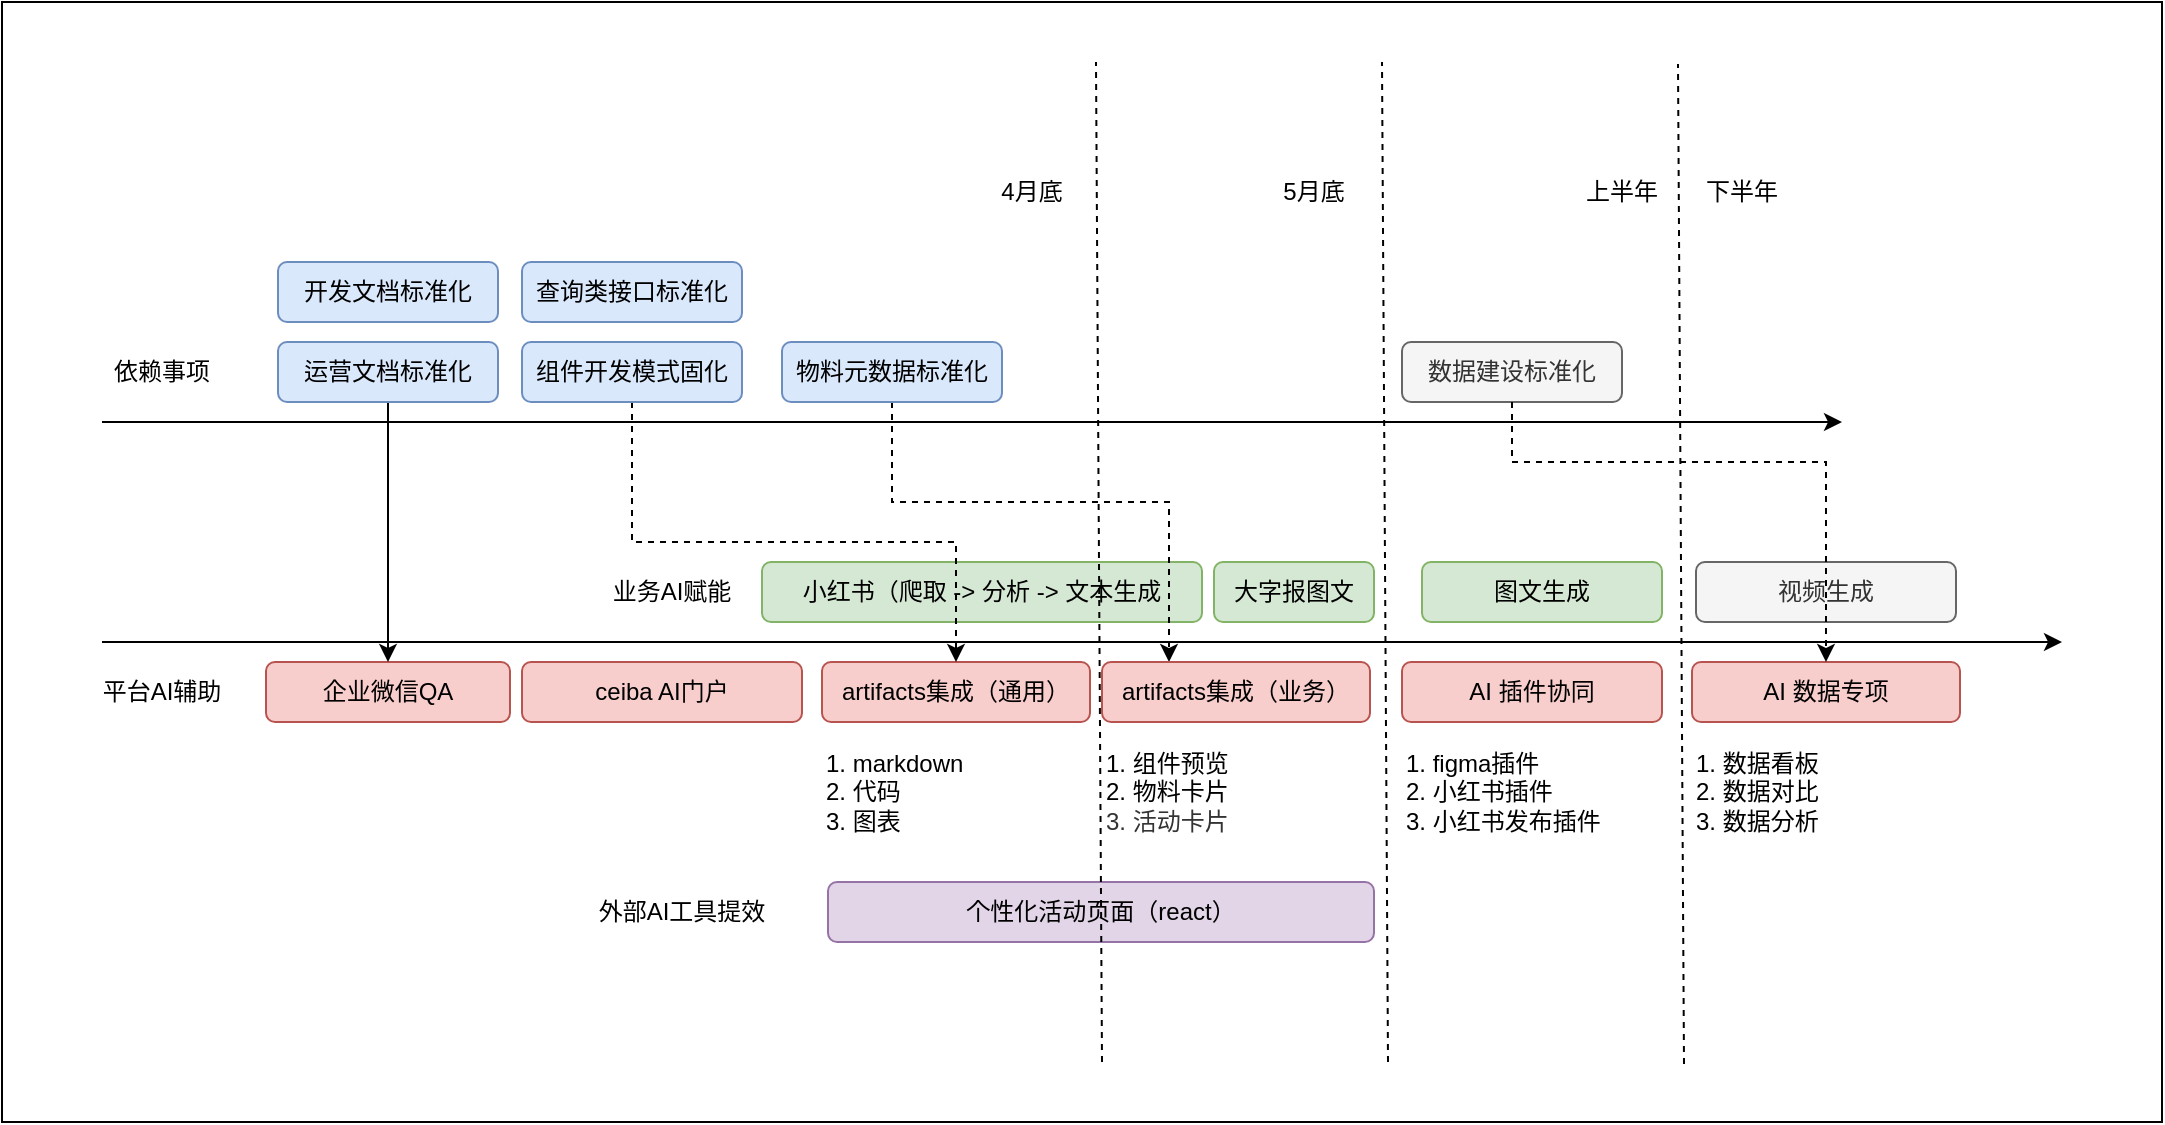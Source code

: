 <mxfile version="26.1.1">
  <diagram name="第 1 页" id="3pNBY4O2HRS1JANwXFuV">
    <mxGraphModel dx="2069" dy="785" grid="1" gridSize="10" guides="1" tooltips="1" connect="1" arrows="1" fold="1" page="1" pageScale="1" pageWidth="827" pageHeight="1169" math="0" shadow="0">
      <root>
        <mxCell id="0" />
        <mxCell id="1" parent="0" />
        <mxCell id="7bwTMH5lr8hEjl6o-w8Y-50" value="" style="rounded=0;whiteSpace=wrap;html=1;" vertex="1" parent="1">
          <mxGeometry x="-20" y="100" width="1080" height="560" as="geometry" />
        </mxCell>
        <mxCell id="7bwTMH5lr8hEjl6o-w8Y-1" value="企业微信QA" style="rounded=1;whiteSpace=wrap;html=1;fillColor=#f8cecc;strokeColor=#b85450;" vertex="1" parent="1">
          <mxGeometry x="112" y="430" width="122" height="30" as="geometry" />
        </mxCell>
        <mxCell id="7bwTMH5lr8hEjl6o-w8Y-3" value="" style="endArrow=classic;html=1;rounded=0;" edge="1" parent="1">
          <mxGeometry width="50" height="50" relative="1" as="geometry">
            <mxPoint x="30" y="310" as="sourcePoint" />
            <mxPoint x="900" y="310" as="targetPoint" />
          </mxGeometry>
        </mxCell>
        <mxCell id="7bwTMH5lr8hEjl6o-w8Y-4" value="" style="endArrow=classic;html=1;rounded=0;" edge="1" parent="1">
          <mxGeometry width="50" height="50" relative="1" as="geometry">
            <mxPoint x="30" y="420" as="sourcePoint" />
            <mxPoint x="1010" y="420" as="targetPoint" />
          </mxGeometry>
        </mxCell>
        <mxCell id="7bwTMH5lr8hEjl6o-w8Y-5" value="ceiba AI门户" style="rounded=1;whiteSpace=wrap;html=1;fillColor=#f8cecc;strokeColor=#b85450;" vertex="1" parent="1">
          <mxGeometry x="240" y="430" width="140" height="30" as="geometry" />
        </mxCell>
        <mxCell id="7bwTMH5lr8hEjl6o-w8Y-6" value="小红书（爬取 -&amp;gt; 分析 -&amp;gt; 文本生成" style="rounded=1;whiteSpace=wrap;html=1;fillColor=#d5e8d4;strokeColor=#82b366;" vertex="1" parent="1">
          <mxGeometry x="360" y="380" width="220" height="30" as="geometry" />
        </mxCell>
        <mxCell id="7bwTMH5lr8hEjl6o-w8Y-7" value="AI 插件协同" style="rounded=1;whiteSpace=wrap;html=1;fillColor=#f8cecc;strokeColor=#b85450;" vertex="1" parent="1">
          <mxGeometry x="680" y="430" width="130" height="30" as="geometry" />
        </mxCell>
        <mxCell id="7bwTMH5lr8hEjl6o-w8Y-11" value="artifacts集成（通用）" style="rounded=1;whiteSpace=wrap;html=1;fillColor=#f8cecc;strokeColor=#b85450;" vertex="1" parent="1">
          <mxGeometry x="390" y="430" width="134" height="30" as="geometry" />
        </mxCell>
        <mxCell id="7bwTMH5lr8hEjl6o-w8Y-25" style="edgeStyle=orthogonalEdgeStyle;rounded=0;orthogonalLoop=1;jettySize=auto;html=1;exitX=0.5;exitY=1;exitDx=0;exitDy=0;" edge="1" parent="1" source="7bwTMH5lr8hEjl6o-w8Y-14" target="7bwTMH5lr8hEjl6o-w8Y-1">
          <mxGeometry relative="1" as="geometry" />
        </mxCell>
        <mxCell id="7bwTMH5lr8hEjl6o-w8Y-14" value="运营文档标准化" style="rounded=1;whiteSpace=wrap;html=1;fillColor=#dae8fc;strokeColor=#6c8ebf;" vertex="1" parent="1">
          <mxGeometry x="118" y="270" width="110" height="30" as="geometry" />
        </mxCell>
        <mxCell id="7bwTMH5lr8hEjl6o-w8Y-23" style="edgeStyle=orthogonalEdgeStyle;rounded=0;orthogonalLoop=1;jettySize=auto;html=1;exitX=0.5;exitY=1;exitDx=0;exitDy=0;entryX=0.5;entryY=0;entryDx=0;entryDy=0;dashed=1;" edge="1" parent="1" source="7bwTMH5lr8hEjl6o-w8Y-15" target="7bwTMH5lr8hEjl6o-w8Y-11">
          <mxGeometry relative="1" as="geometry">
            <Array as="points">
              <mxPoint x="295" y="370" />
              <mxPoint x="457" y="370" />
            </Array>
          </mxGeometry>
        </mxCell>
        <mxCell id="7bwTMH5lr8hEjl6o-w8Y-15" value="组件开发模式固化" style="rounded=1;whiteSpace=wrap;html=1;fillColor=#dae8fc;strokeColor=#6c8ebf;" vertex="1" parent="1">
          <mxGeometry x="240" y="270" width="110" height="30" as="geometry" />
        </mxCell>
        <mxCell id="7bwTMH5lr8hEjl6o-w8Y-38" style="edgeStyle=orthogonalEdgeStyle;rounded=0;orthogonalLoop=1;jettySize=auto;html=1;exitX=0.5;exitY=1;exitDx=0;exitDy=0;entryX=0.25;entryY=0;entryDx=0;entryDy=0;dashed=1;" edge="1" parent="1" source="7bwTMH5lr8hEjl6o-w8Y-18" target="7bwTMH5lr8hEjl6o-w8Y-29">
          <mxGeometry relative="1" as="geometry">
            <Array as="points">
              <mxPoint x="425" y="350" />
              <mxPoint x="564" y="350" />
            </Array>
          </mxGeometry>
        </mxCell>
        <mxCell id="7bwTMH5lr8hEjl6o-w8Y-18" value="物料元数据标准化" style="rounded=1;whiteSpace=wrap;html=1;fillColor=#dae8fc;strokeColor=#6c8ebf;" vertex="1" parent="1">
          <mxGeometry x="370" y="270" width="110" height="30" as="geometry" />
        </mxCell>
        <mxCell id="7bwTMH5lr8hEjl6o-w8Y-19" value="数据建设标准化" style="rounded=1;whiteSpace=wrap;html=1;fillColor=#f5f5f5;fontColor=#333333;strokeColor=#666666;" vertex="1" parent="1">
          <mxGeometry x="680" y="270" width="110" height="30" as="geometry" />
        </mxCell>
        <mxCell id="7bwTMH5lr8hEjl6o-w8Y-21" value="开发文档标准化" style="rounded=1;whiteSpace=wrap;html=1;fillColor=#dae8fc;strokeColor=#6c8ebf;" vertex="1" parent="1">
          <mxGeometry x="118" y="230" width="110" height="30" as="geometry" />
        </mxCell>
        <mxCell id="7bwTMH5lr8hEjl6o-w8Y-26" value="视频生成" style="rounded=1;whiteSpace=wrap;html=1;fillColor=#f5f5f5;fontColor=#333333;strokeColor=#666666;" vertex="1" parent="1">
          <mxGeometry x="827" y="380" width="130" height="30" as="geometry" />
        </mxCell>
        <mxCell id="7bwTMH5lr8hEjl6o-w8Y-28" value="大字报图文" style="rounded=1;whiteSpace=wrap;html=1;fillColor=#d5e8d4;strokeColor=#82b366;" vertex="1" parent="1">
          <mxGeometry x="586" y="380" width="80" height="30" as="geometry" />
        </mxCell>
        <mxCell id="7bwTMH5lr8hEjl6o-w8Y-29" value="artifacts集成（业务）" style="rounded=1;whiteSpace=wrap;html=1;fillColor=#f8cecc;strokeColor=#b85450;" vertex="1" parent="1">
          <mxGeometry x="530" y="430" width="134" height="30" as="geometry" />
        </mxCell>
        <mxCell id="7bwTMH5lr8hEjl6o-w8Y-33" value="1. 组件预览&lt;div&gt;2. 物料卡片&lt;/div&gt;&lt;div&gt;&lt;font style=&quot;color: rgb(51, 51, 51);&quot;&gt;3. 活动卡片&lt;/font&gt;&lt;/div&gt;" style="text;html=1;align=left;verticalAlign=middle;whiteSpace=wrap;rounded=0;" vertex="1" parent="1">
          <mxGeometry x="530" y="460" width="110" height="70" as="geometry" />
        </mxCell>
        <mxCell id="7bwTMH5lr8hEjl6o-w8Y-34" value="1. markdown&lt;div&gt;2. 代码&lt;/div&gt;&lt;div&gt;&lt;span style=&quot;background-color: transparent; color: light-dark(rgb(0, 0, 0), rgb(255, 255, 255));&quot;&gt;3. 图表&lt;/span&gt;&lt;/div&gt;" style="text;html=1;align=left;verticalAlign=middle;whiteSpace=wrap;rounded=0;" vertex="1" parent="1">
          <mxGeometry x="390" y="460" width="110" height="70" as="geometry" />
        </mxCell>
        <mxCell id="7bwTMH5lr8hEjl6o-w8Y-35" value="1. figma插件&lt;div&gt;2. 小红书插件&lt;/div&gt;&lt;div&gt;&lt;span style=&quot;background-color: transparent; color: light-dark(rgb(0, 0, 0), rgb(255, 255, 255));&quot;&gt;3. 小红书发布插件&lt;/span&gt;&lt;/div&gt;" style="text;html=1;align=left;verticalAlign=middle;whiteSpace=wrap;rounded=0;" vertex="1" parent="1">
          <mxGeometry x="680" y="460" width="110" height="70" as="geometry" />
        </mxCell>
        <mxCell id="7bwTMH5lr8hEjl6o-w8Y-36" value="图文生成" style="rounded=1;whiteSpace=wrap;html=1;fillColor=#d5e8d4;strokeColor=#82b366;" vertex="1" parent="1">
          <mxGeometry x="690" y="380" width="120" height="30" as="geometry" />
        </mxCell>
        <mxCell id="7bwTMH5lr8hEjl6o-w8Y-39" value="依赖事项" style="text;html=1;align=center;verticalAlign=middle;whiteSpace=wrap;rounded=0;" vertex="1" parent="1">
          <mxGeometry x="30" y="270" width="60" height="30" as="geometry" />
        </mxCell>
        <mxCell id="7bwTMH5lr8hEjl6o-w8Y-40" value="平台AI辅助" style="text;html=1;align=center;verticalAlign=middle;whiteSpace=wrap;rounded=0;" vertex="1" parent="1">
          <mxGeometry x="20" y="430" width="80" height="30" as="geometry" />
        </mxCell>
        <mxCell id="7bwTMH5lr8hEjl6o-w8Y-42" value="查询类接口标准化" style="rounded=1;whiteSpace=wrap;html=1;fillColor=#dae8fc;strokeColor=#6c8ebf;" vertex="1" parent="1">
          <mxGeometry x="240" y="230" width="110" height="30" as="geometry" />
        </mxCell>
        <mxCell id="7bwTMH5lr8hEjl6o-w8Y-44" value="业务AI赋能" style="text;html=1;align=center;verticalAlign=middle;whiteSpace=wrap;rounded=0;" vertex="1" parent="1">
          <mxGeometry x="280" y="380" width="70" height="30" as="geometry" />
        </mxCell>
        <mxCell id="7bwTMH5lr8hEjl6o-w8Y-46" value="外部AI工具提效" style="text;html=1;align=center;verticalAlign=middle;whiteSpace=wrap;rounded=0;" vertex="1" parent="1">
          <mxGeometry x="265" y="540" width="110" height="30" as="geometry" />
        </mxCell>
        <mxCell id="7bwTMH5lr8hEjl6o-w8Y-47" value="个性化活动页面（react）" style="rounded=1;whiteSpace=wrap;html=1;fillColor=#e1d5e7;strokeColor=#9673a6;" vertex="1" parent="1">
          <mxGeometry x="393" y="540" width="273" height="30" as="geometry" />
        </mxCell>
        <mxCell id="7bwTMH5lr8hEjl6o-w8Y-52" value="" style="endArrow=none;dashed=1;html=1;rounded=0;" edge="1" parent="1">
          <mxGeometry width="50" height="50" relative="1" as="geometry">
            <mxPoint x="821" y="631" as="sourcePoint" />
            <mxPoint x="818" y="131" as="targetPoint" />
          </mxGeometry>
        </mxCell>
        <mxCell id="7bwTMH5lr8hEjl6o-w8Y-54" value="AI 数据专项" style="rounded=1;whiteSpace=wrap;html=1;fillColor=#f8cecc;strokeColor=#b85450;" vertex="1" parent="1">
          <mxGeometry x="825" y="430" width="134" height="30" as="geometry" />
        </mxCell>
        <mxCell id="7bwTMH5lr8hEjl6o-w8Y-55" value="1. 数据看板&lt;div&gt;2. 数据对比&lt;/div&gt;&lt;div&gt;&lt;span style=&quot;background-color: transparent; color: light-dark(rgb(0, 0, 0), rgb(255, 255, 255));&quot;&gt;3. 数据分析&lt;/span&gt;&lt;/div&gt;" style="text;html=1;align=left;verticalAlign=middle;whiteSpace=wrap;rounded=0;" vertex="1" parent="1">
          <mxGeometry x="825" y="460" width="110" height="70" as="geometry" />
        </mxCell>
        <mxCell id="7bwTMH5lr8hEjl6o-w8Y-56" value="上半年" style="text;html=1;align=center;verticalAlign=middle;whiteSpace=wrap;rounded=0;" vertex="1" parent="1">
          <mxGeometry x="760" y="180" width="60" height="30" as="geometry" />
        </mxCell>
        <mxCell id="7bwTMH5lr8hEjl6o-w8Y-57" value="下半年" style="text;html=1;align=center;verticalAlign=middle;whiteSpace=wrap;rounded=0;" vertex="1" parent="1">
          <mxGeometry x="820" y="180" width="60" height="30" as="geometry" />
        </mxCell>
        <mxCell id="7bwTMH5lr8hEjl6o-w8Y-37" style="edgeStyle=orthogonalEdgeStyle;rounded=0;orthogonalLoop=1;jettySize=auto;html=1;exitX=0.5;exitY=1;exitDx=0;exitDy=0;entryX=0.5;entryY=0;entryDx=0;entryDy=0;dashed=1;" edge="1" parent="1" source="7bwTMH5lr8hEjl6o-w8Y-19" target="7bwTMH5lr8hEjl6o-w8Y-54">
          <mxGeometry relative="1" as="geometry">
            <Array as="points">
              <mxPoint x="735" y="330" />
              <mxPoint x="892" y="330" />
            </Array>
          </mxGeometry>
        </mxCell>
        <mxCell id="7bwTMH5lr8hEjl6o-w8Y-58" value="" style="endArrow=none;dashed=1;html=1;rounded=0;" edge="1" parent="1">
          <mxGeometry width="50" height="50" relative="1" as="geometry">
            <mxPoint x="530" y="630" as="sourcePoint" />
            <mxPoint x="527" y="130" as="targetPoint" />
          </mxGeometry>
        </mxCell>
        <mxCell id="7bwTMH5lr8hEjl6o-w8Y-59" value="4月底" style="text;html=1;align=center;verticalAlign=middle;whiteSpace=wrap;rounded=0;" vertex="1" parent="1">
          <mxGeometry x="465" y="180" width="60" height="30" as="geometry" />
        </mxCell>
        <mxCell id="7bwTMH5lr8hEjl6o-w8Y-60" value="" style="endArrow=none;dashed=1;html=1;rounded=0;" edge="1" parent="1">
          <mxGeometry width="50" height="50" relative="1" as="geometry">
            <mxPoint x="673" y="630" as="sourcePoint" />
            <mxPoint x="670" y="130" as="targetPoint" />
          </mxGeometry>
        </mxCell>
        <mxCell id="7bwTMH5lr8hEjl6o-w8Y-61" value="5月底" style="text;html=1;align=center;verticalAlign=middle;whiteSpace=wrap;rounded=0;" vertex="1" parent="1">
          <mxGeometry x="606" y="180" width="60" height="30" as="geometry" />
        </mxCell>
      </root>
    </mxGraphModel>
  </diagram>
</mxfile>
